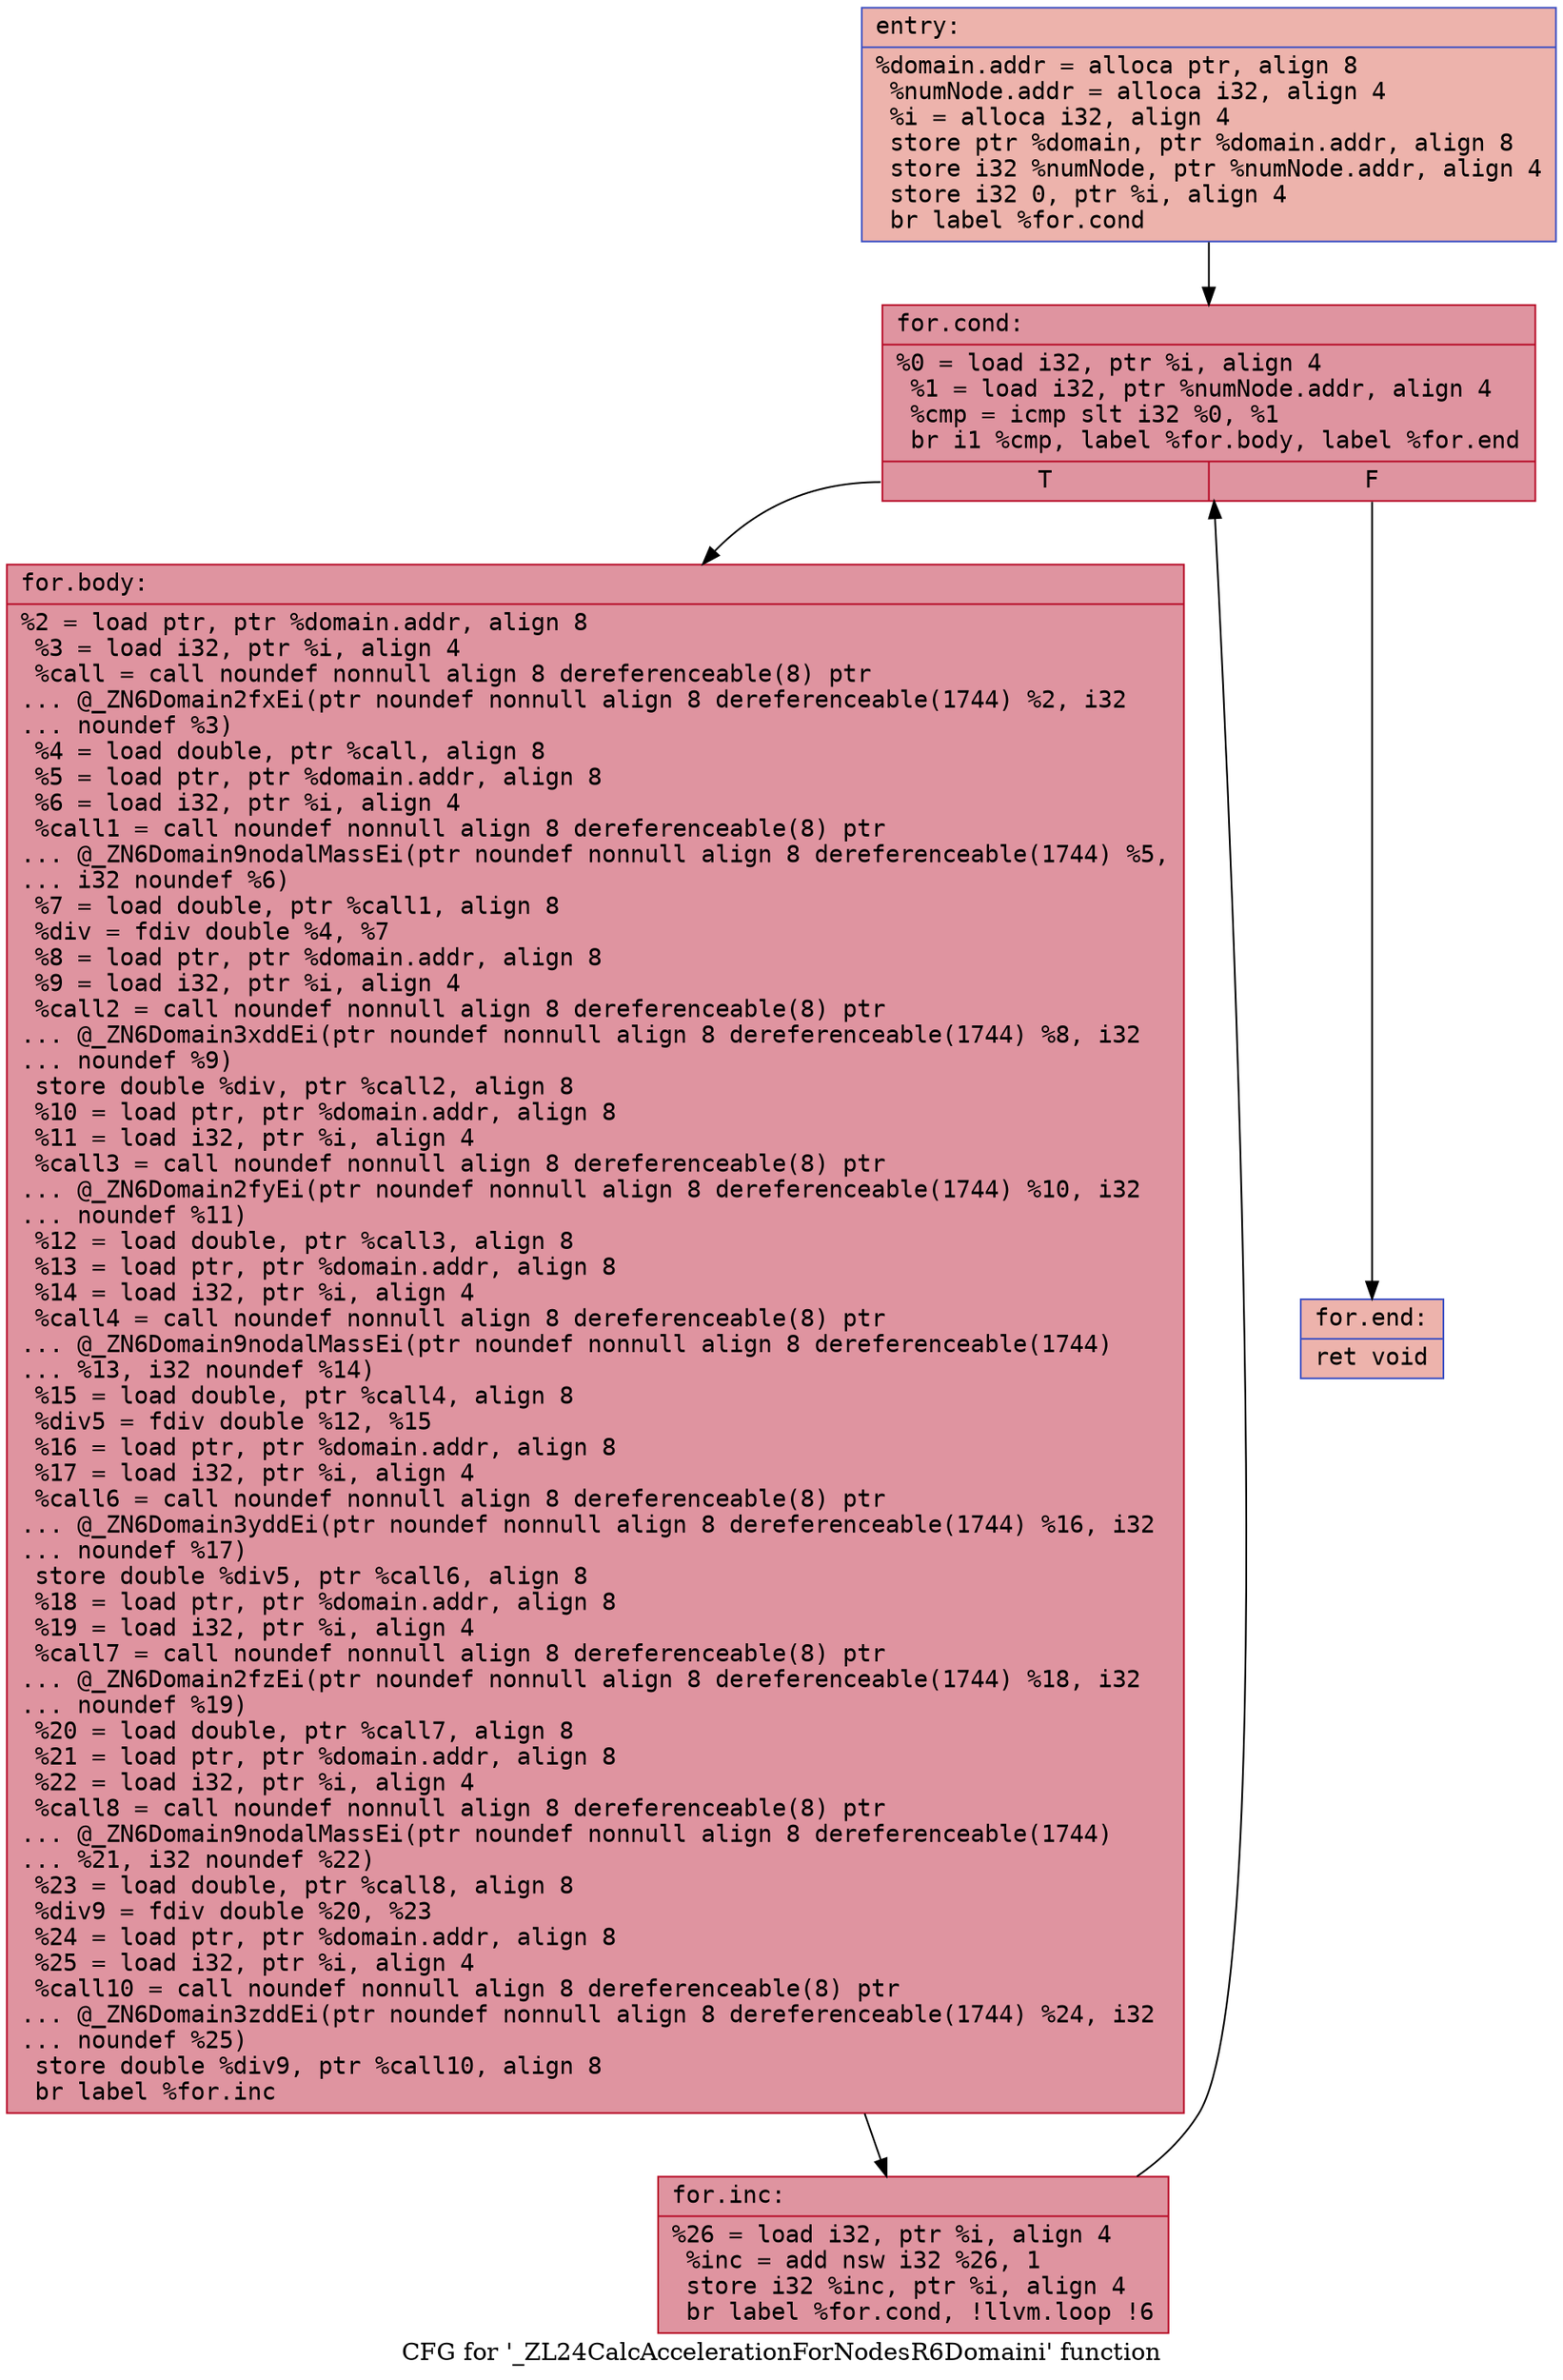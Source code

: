 digraph "CFG for '_ZL24CalcAccelerationForNodesR6Domaini' function" {
	label="CFG for '_ZL24CalcAccelerationForNodesR6Domaini' function";

	Node0x561418b74640 [shape=record,color="#3d50c3ff", style=filled, fillcolor="#d6524470" fontname="Courier",label="{entry:\l|  %domain.addr = alloca ptr, align 8\l  %numNode.addr = alloca i32, align 4\l  %i = alloca i32, align 4\l  store ptr %domain, ptr %domain.addr, align 8\l  store i32 %numNode, ptr %numNode.addr, align 4\l  store i32 0, ptr %i, align 4\l  br label %for.cond\l}"];
	Node0x561418b74640 -> Node0x561418b749d0[tooltip="entry -> for.cond\nProbability 100.00%" ];
	Node0x561418b749d0 [shape=record,color="#b70d28ff", style=filled, fillcolor="#b70d2870" fontname="Courier",label="{for.cond:\l|  %0 = load i32, ptr %i, align 4\l  %1 = load i32, ptr %numNode.addr, align 4\l  %cmp = icmp slt i32 %0, %1\l  br i1 %cmp, label %for.body, label %for.end\l|{<s0>T|<s1>F}}"];
	Node0x561418b749d0:s0 -> Node0x561418b74be0[tooltip="for.cond -> for.body\nProbability 96.88%" ];
	Node0x561418b749d0:s1 -> Node0x561418b74c60[tooltip="for.cond -> for.end\nProbability 3.12%" ];
	Node0x561418b74be0 [shape=record,color="#b70d28ff", style=filled, fillcolor="#b70d2870" fontname="Courier",label="{for.body:\l|  %2 = load ptr, ptr %domain.addr, align 8\l  %3 = load i32, ptr %i, align 4\l  %call = call noundef nonnull align 8 dereferenceable(8) ptr\l... @_ZN6Domain2fxEi(ptr noundef nonnull align 8 dereferenceable(1744) %2, i32\l... noundef %3)\l  %4 = load double, ptr %call, align 8\l  %5 = load ptr, ptr %domain.addr, align 8\l  %6 = load i32, ptr %i, align 4\l  %call1 = call noundef nonnull align 8 dereferenceable(8) ptr\l... @_ZN6Domain9nodalMassEi(ptr noundef nonnull align 8 dereferenceable(1744) %5,\l... i32 noundef %6)\l  %7 = load double, ptr %call1, align 8\l  %div = fdiv double %4, %7\l  %8 = load ptr, ptr %domain.addr, align 8\l  %9 = load i32, ptr %i, align 4\l  %call2 = call noundef nonnull align 8 dereferenceable(8) ptr\l... @_ZN6Domain3xddEi(ptr noundef nonnull align 8 dereferenceable(1744) %8, i32\l... noundef %9)\l  store double %div, ptr %call2, align 8\l  %10 = load ptr, ptr %domain.addr, align 8\l  %11 = load i32, ptr %i, align 4\l  %call3 = call noundef nonnull align 8 dereferenceable(8) ptr\l... @_ZN6Domain2fyEi(ptr noundef nonnull align 8 dereferenceable(1744) %10, i32\l... noundef %11)\l  %12 = load double, ptr %call3, align 8\l  %13 = load ptr, ptr %domain.addr, align 8\l  %14 = load i32, ptr %i, align 4\l  %call4 = call noundef nonnull align 8 dereferenceable(8) ptr\l... @_ZN6Domain9nodalMassEi(ptr noundef nonnull align 8 dereferenceable(1744)\l... %13, i32 noundef %14)\l  %15 = load double, ptr %call4, align 8\l  %div5 = fdiv double %12, %15\l  %16 = load ptr, ptr %domain.addr, align 8\l  %17 = load i32, ptr %i, align 4\l  %call6 = call noundef nonnull align 8 dereferenceable(8) ptr\l... @_ZN6Domain3yddEi(ptr noundef nonnull align 8 dereferenceable(1744) %16, i32\l... noundef %17)\l  store double %div5, ptr %call6, align 8\l  %18 = load ptr, ptr %domain.addr, align 8\l  %19 = load i32, ptr %i, align 4\l  %call7 = call noundef nonnull align 8 dereferenceable(8) ptr\l... @_ZN6Domain2fzEi(ptr noundef nonnull align 8 dereferenceable(1744) %18, i32\l... noundef %19)\l  %20 = load double, ptr %call7, align 8\l  %21 = load ptr, ptr %domain.addr, align 8\l  %22 = load i32, ptr %i, align 4\l  %call8 = call noundef nonnull align 8 dereferenceable(8) ptr\l... @_ZN6Domain9nodalMassEi(ptr noundef nonnull align 8 dereferenceable(1744)\l... %21, i32 noundef %22)\l  %23 = load double, ptr %call8, align 8\l  %div9 = fdiv double %20, %23\l  %24 = load ptr, ptr %domain.addr, align 8\l  %25 = load i32, ptr %i, align 4\l  %call10 = call noundef nonnull align 8 dereferenceable(8) ptr\l... @_ZN6Domain3zddEi(ptr noundef nonnull align 8 dereferenceable(1744) %24, i32\l... noundef %25)\l  store double %div9, ptr %call10, align 8\l  br label %for.inc\l}"];
	Node0x561418b74be0 -> Node0x561418b76c90[tooltip="for.body -> for.inc\nProbability 100.00%" ];
	Node0x561418b76c90 [shape=record,color="#b70d28ff", style=filled, fillcolor="#b70d2870" fontname="Courier",label="{for.inc:\l|  %26 = load i32, ptr %i, align 4\l  %inc = add nsw i32 %26, 1\l  store i32 %inc, ptr %i, align 4\l  br label %for.cond, !llvm.loop !6\l}"];
	Node0x561418b76c90 -> Node0x561418b749d0[tooltip="for.inc -> for.cond\nProbability 100.00%" ];
	Node0x561418b74c60 [shape=record,color="#3d50c3ff", style=filled, fillcolor="#d6524470" fontname="Courier",label="{for.end:\l|  ret void\l}"];
}
